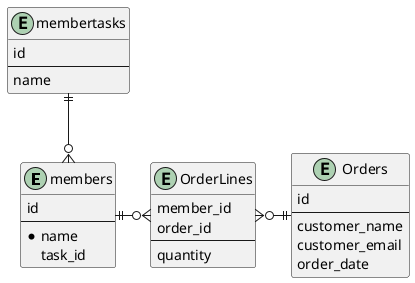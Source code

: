 @startuml

entity members {
    id
    --
    * name
    task_id
}

entity membertasks {
    id
    --
    name
}

entity Orders {
    id
    --
    customer_name
    customer_email
    order_date
}

entity OrderLines {
    member_id
    order_id
    --
    quantity
}

membertasks ||--o{ members
members ||-o{ OrderLines
OrderLines }o-|| Orders

@enduml